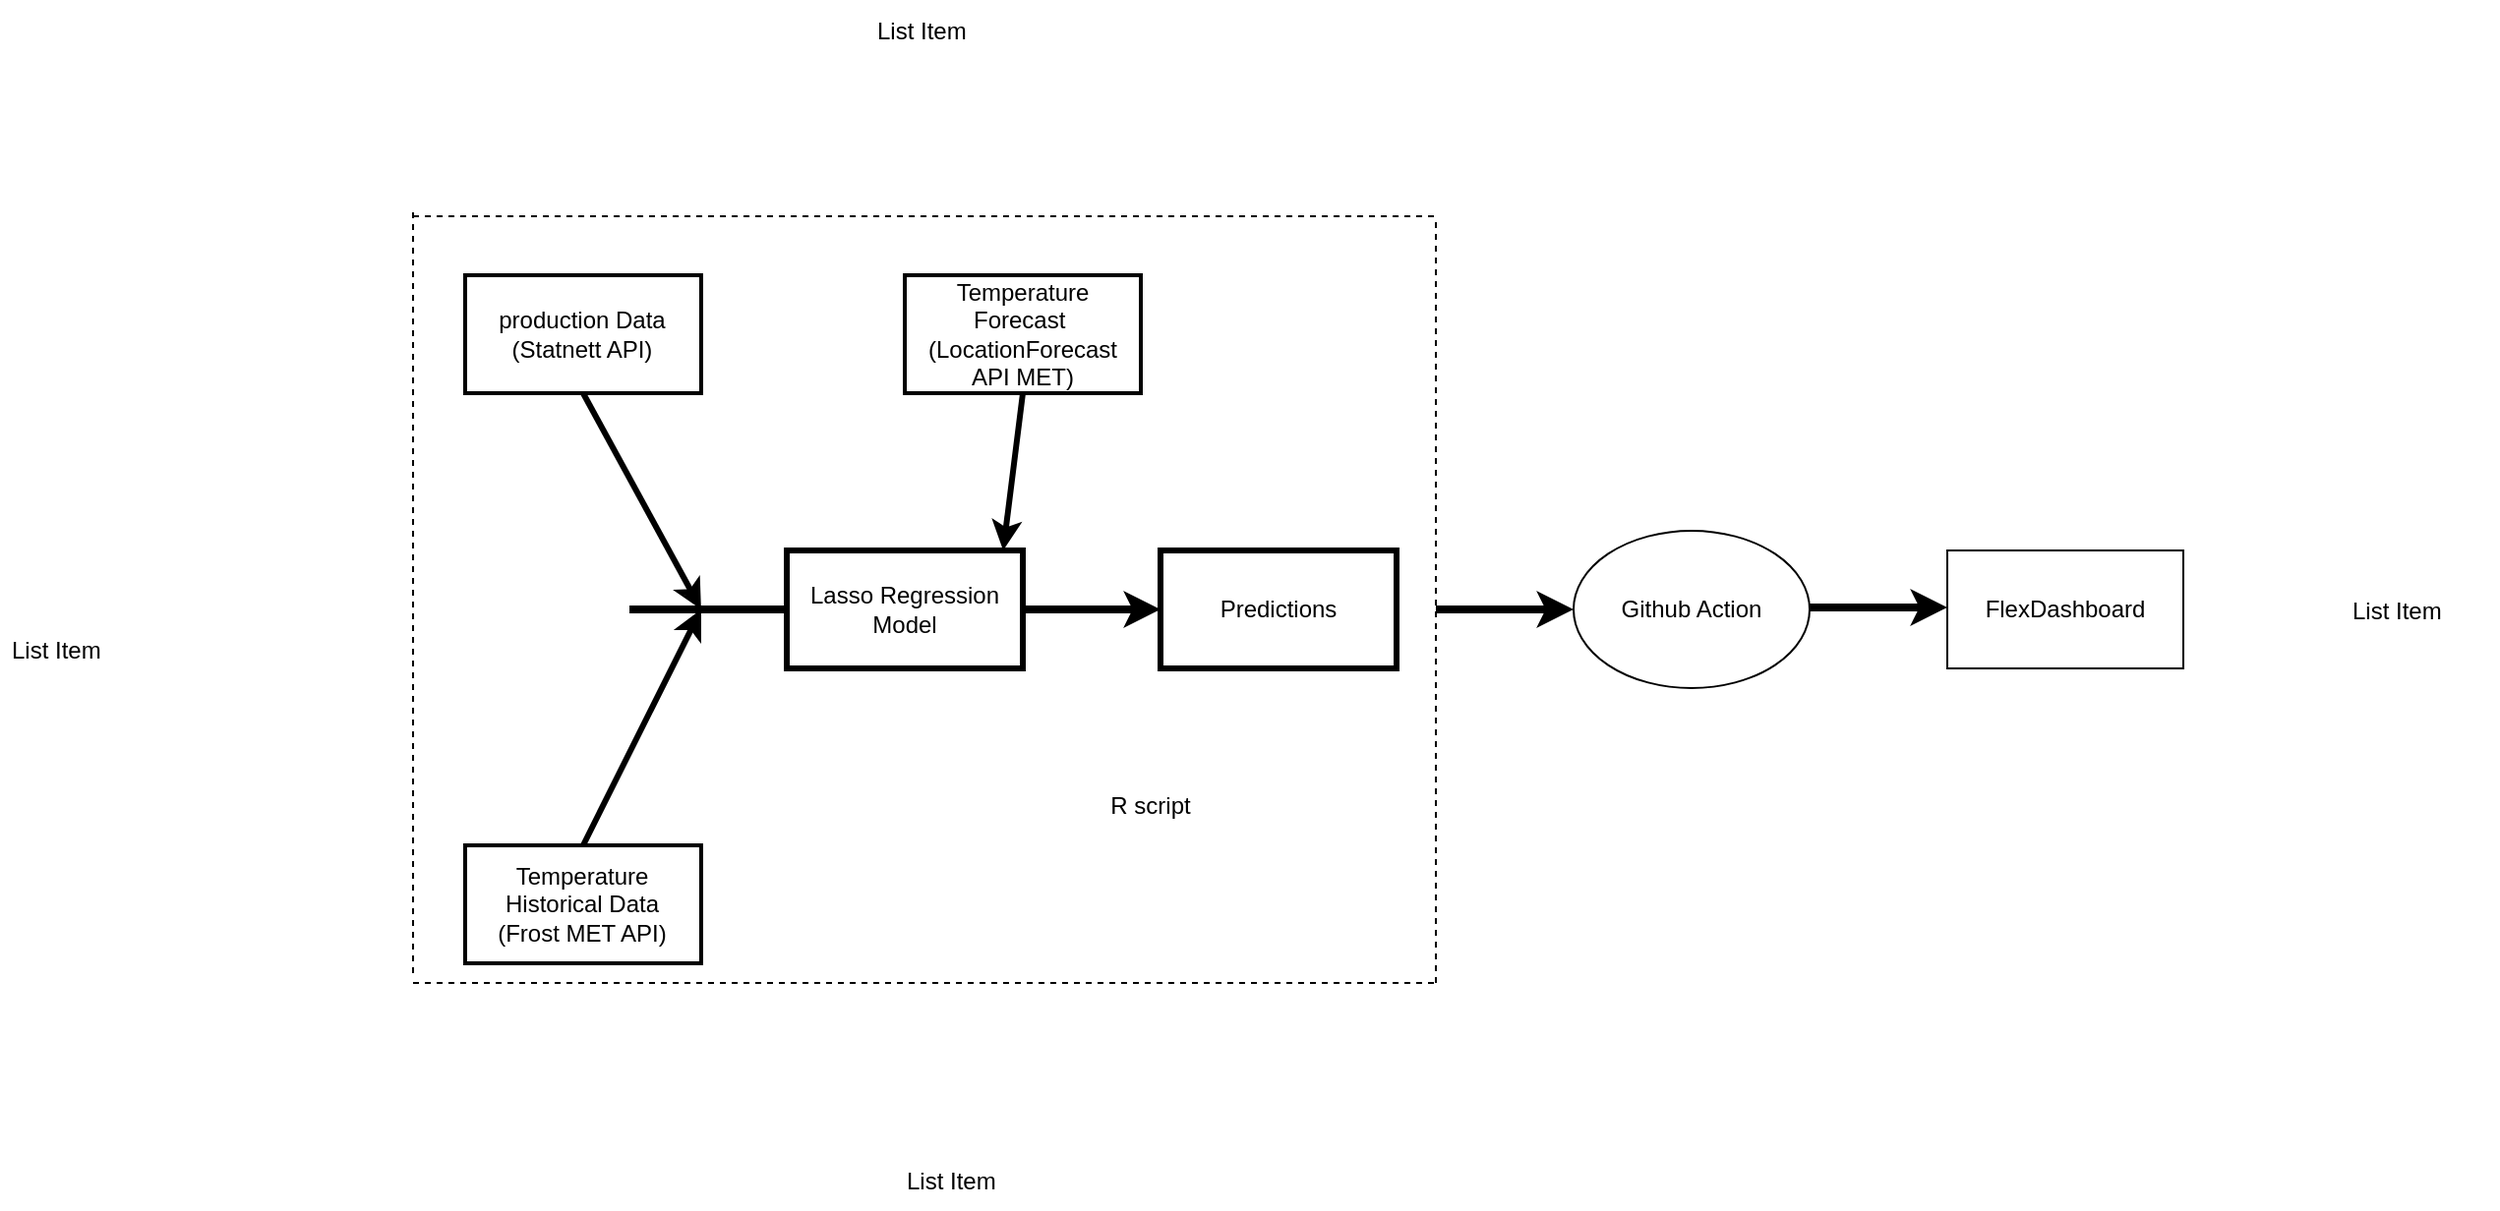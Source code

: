 <mxfile version="15.3.7" type="device"><diagram name="Page-1" id="4fc8d65c-f3f6-feb3-4d1c-02f59d9f9886"><mxGraphModel dx="1864" dy="1748" grid="1" gridSize="10" guides="1" tooltips="1" connect="1" arrows="1" fold="1" page="1" pageScale="1" pageWidth="826" pageHeight="1169" background="none" math="0" shadow="0"><root><mxCell id="0"/><mxCell id="1" parent="0"/><mxCell id="2" value="production Data&#10;(Statnett API)" style="whiteSpace=wrap;strokeWidth=2" parent="1" vertex="1"><mxGeometry x="36.458" y="110" width="120" height="60" as="geometry"/></mxCell><mxCell id="5" value="Temperature Historical Data&#10;(Frost MET API)" style="whiteSpace=wrap;strokeWidth=2" parent="1" vertex="1"><mxGeometry x="36.458" y="400" width="120" height="60" as="geometry"/></mxCell><mxCell id="8" value="Predictions" style="whiteSpace=wrap;strokeWidth=3" parent="1" vertex="1"><mxGeometry x="390.0" y="250" width="120" height="60" as="geometry"/></mxCell><mxCell id="9" value="" style="edgeStyle=none;strokeWidth=4" parent="1" target="8" edge="1"><mxGeometry width="100" height="100" relative="1" as="geometry"><mxPoint x="120" y="280" as="sourcePoint"/><mxPoint x="240" y="230" as="targetPoint"/></mxGeometry></mxCell><mxCell id="12" value="" style="edgeStyle=none;exitX=0.5;exitY=1;strokeWidth=3" parent="1" source="2" edge="1"><mxGeometry width="100" height="100" relative="1" as="geometry"><mxPoint x="96.458" y="190" as="sourcePoint"/><mxPoint x="156.458" y="280" as="targetPoint"/></mxGeometry></mxCell><mxCell id="15" value="" style="edgeStyle=none;exitX=0.5;exitY=0;strokeWidth=3" parent="1" edge="1"><mxGeometry width="100" height="100" relative="1" as="geometry"><mxPoint x="96.458" y="400" as="sourcePoint"/><mxPoint x="156.458" y="280" as="targetPoint"/></mxGeometry></mxCell><mxCell id="143" value="Temperature Forecast &#10;(LocationForecast API MET)" style="whiteSpace=wrap;strokeWidth=2" parent="1" vertex="1"><mxGeometry x="260" y="110.0" width="120" height="60" as="geometry"/></mxCell><mxCell id="145" value="" style="edgeStyle=none;exitX=0.5;exitY=1;strokeWidth=3" parent="1" source="143" edge="1" target="z_4MIDjgV7ZBtOa_bDmD-266"><mxGeometry width="100" height="100" relative="1" as="geometry"><mxPoint x="320" y="190.0" as="sourcePoint"/><mxPoint x="380" y="280.0" as="targetPoint"/><Array as="points"><mxPoint x="310" y="250"/></Array></mxGeometry></mxCell><mxCell id="178" value="Detail" style="text;spacingTop=-5;fontSize=8;align=center;verticalAlign=middle;points=[]" parent="1" vertex="1"><mxGeometry x="280" y="260.0" width="30" height="20.0" as="geometry"/></mxCell><mxCell id="179" value="Detail" style="text;spacingTop=-5;fontSize=8;align=center;verticalAlign=middle;points=[]" parent="1" vertex="1"><mxGeometry x="280" y="290.0" width="30" height="20.0" as="geometry"/></mxCell><mxCell id="z_4MIDjgV7ZBtOa_bDmD-266" value="Lasso Regression Model" style="whiteSpace=wrap;strokeWidth=3" vertex="1" parent="1"><mxGeometry x="200.0" y="250" width="120" height="60" as="geometry"/></mxCell><mxCell id="z_4MIDjgV7ZBtOa_bDmD-268" value="" style="endArrow=none;dashed=1;html=1;" edge="1" parent="1"><mxGeometry width="50" height="50" relative="1" as="geometry"><mxPoint x="10" y="80" as="sourcePoint"/><mxPoint x="530" y="80" as="targetPoint"/></mxGeometry></mxCell><mxCell id="z_4MIDjgV7ZBtOa_bDmD-269" value="" style="endArrow=none;dashed=1;html=1;" edge="1" parent="1"><mxGeometry width="50" height="50" relative="1" as="geometry"><mxPoint x="530" y="470" as="sourcePoint"/><mxPoint x="530" y="80" as="targetPoint"/></mxGeometry></mxCell><mxCell id="z_4MIDjgV7ZBtOa_bDmD-270" value="" style="endArrow=none;dashed=1;html=1;" edge="1" parent="1"><mxGeometry width="50" height="50" relative="1" as="geometry"><mxPoint x="10" y="470" as="sourcePoint"/><mxPoint x="530" y="470" as="targetPoint"/></mxGeometry></mxCell><mxCell id="z_4MIDjgV7ZBtOa_bDmD-271" value="" style="endArrow=none;dashed=1;html=1;" edge="1" parent="1"><mxGeometry width="50" height="50" relative="1" as="geometry"><mxPoint x="10" y="465" as="sourcePoint"/><mxPoint x="10" y="75" as="targetPoint"/></mxGeometry></mxCell><mxCell id="z_4MIDjgV7ZBtOa_bDmD-272" value="R script" style="text;html=1;strokeColor=none;fillColor=none;align=center;verticalAlign=middle;whiteSpace=wrap;rounded=0;" vertex="1" parent="1"><mxGeometry x="350" y="370" width="70" height="20" as="geometry"/></mxCell><mxCell id="z_4MIDjgV7ZBtOa_bDmD-273" value="" style="edgeStyle=none;strokeWidth=4" edge="1" parent="1"><mxGeometry width="100" height="100" relative="1" as="geometry"><mxPoint x="530" y="280" as="sourcePoint"/><mxPoint x="600" y="280" as="targetPoint"/></mxGeometry></mxCell><mxCell id="z_4MIDjgV7ZBtOa_bDmD-274" value="Github Action" style="ellipse;whiteSpace=wrap;html=1;" vertex="1" parent="1"><mxGeometry x="600" y="240" width="120" height="80" as="geometry"/></mxCell><mxCell id="z_4MIDjgV7ZBtOa_bDmD-275" value="" style="edgeStyle=none;strokeWidth=4" edge="1" parent="1"><mxGeometry width="100" height="100" relative="1" as="geometry"><mxPoint x="720" y="279" as="sourcePoint"/><mxPoint x="790" y="279" as="targetPoint"/></mxGeometry></mxCell><mxCell id="z_4MIDjgV7ZBtOa_bDmD-276" value="FlexDashboard" style="rounded=0;whiteSpace=wrap;html=1;" vertex="1" parent="1"><mxGeometry x="790" y="250" width="120" height="60" as="geometry"/></mxCell><mxCell id="z_4MIDjgV7ZBtOa_bDmD-277" value="List Item" style="text;strokeColor=none;fillColor=none;align=left;verticalAlign=middle;spacingLeft=4;spacingRight=4;overflow=hidden;points=[[0,0.5],[1,0.5]];portConstraint=eastwest;rotatable=0;" vertex="1" parent="1"><mxGeometry x="-200" y="285" width="80" height="30" as="geometry"/></mxCell><mxCell id="z_4MIDjgV7ZBtOa_bDmD-278" value="List Item" style="text;strokeColor=none;fillColor=none;align=left;verticalAlign=middle;spacingLeft=4;spacingRight=4;overflow=hidden;points=[[0,0.5],[1,0.5]];portConstraint=eastwest;rotatable=0;" vertex="1" parent="1"><mxGeometry x="240" y="-30" width="80" height="30" as="geometry"/></mxCell><mxCell id="z_4MIDjgV7ZBtOa_bDmD-279" value="List Item" style="text;strokeColor=none;fillColor=none;align=left;verticalAlign=middle;spacingLeft=4;spacingRight=4;overflow=hidden;points=[[0,0.5],[1,0.5]];portConstraint=eastwest;rotatable=0;" vertex="1" parent="1"><mxGeometry x="255" y="555" width="80" height="30" as="geometry"/></mxCell><mxCell id="z_4MIDjgV7ZBtOa_bDmD-280" value="List Item" style="text;strokeColor=none;fillColor=none;align=left;verticalAlign=middle;spacingLeft=4;spacingRight=4;overflow=hidden;points=[[0,0.5],[1,0.5]];portConstraint=eastwest;rotatable=0;" vertex="1" parent="1"><mxGeometry x="990" y="265" width="80" height="30" as="geometry"/></mxCell></root></mxGraphModel></diagram></mxfile>